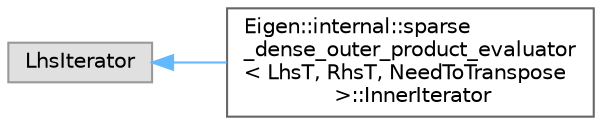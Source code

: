 digraph "Graphical Class Hierarchy"
{
 // LATEX_PDF_SIZE
  bgcolor="transparent";
  edge [fontname=Helvetica,fontsize=10,labelfontname=Helvetica,labelfontsize=10];
  node [fontname=Helvetica,fontsize=10,shape=box,height=0.2,width=0.4];
  rankdir="LR";
  Node0 [id="Node000000",label="LhsIterator",height=0.2,width=0.4,color="grey60", fillcolor="#E0E0E0", style="filled",tooltip=" "];
  Node0 -> Node1 [id="edge1355_Node000000_Node000001",dir="back",color="steelblue1",style="solid",tooltip=" "];
  Node1 [id="Node000001",label="Eigen::internal::sparse\l_dense_outer_product_evaluator\l\< LhsT, RhsT, NeedToTranspose\l \>::InnerIterator",height=0.2,width=0.4,color="grey40", fillcolor="white", style="filled",URL="$classEigen_1_1internal_1_1sparse__dense__outer__product__evaluator_1_1InnerIterator.html",tooltip=" "];
}
